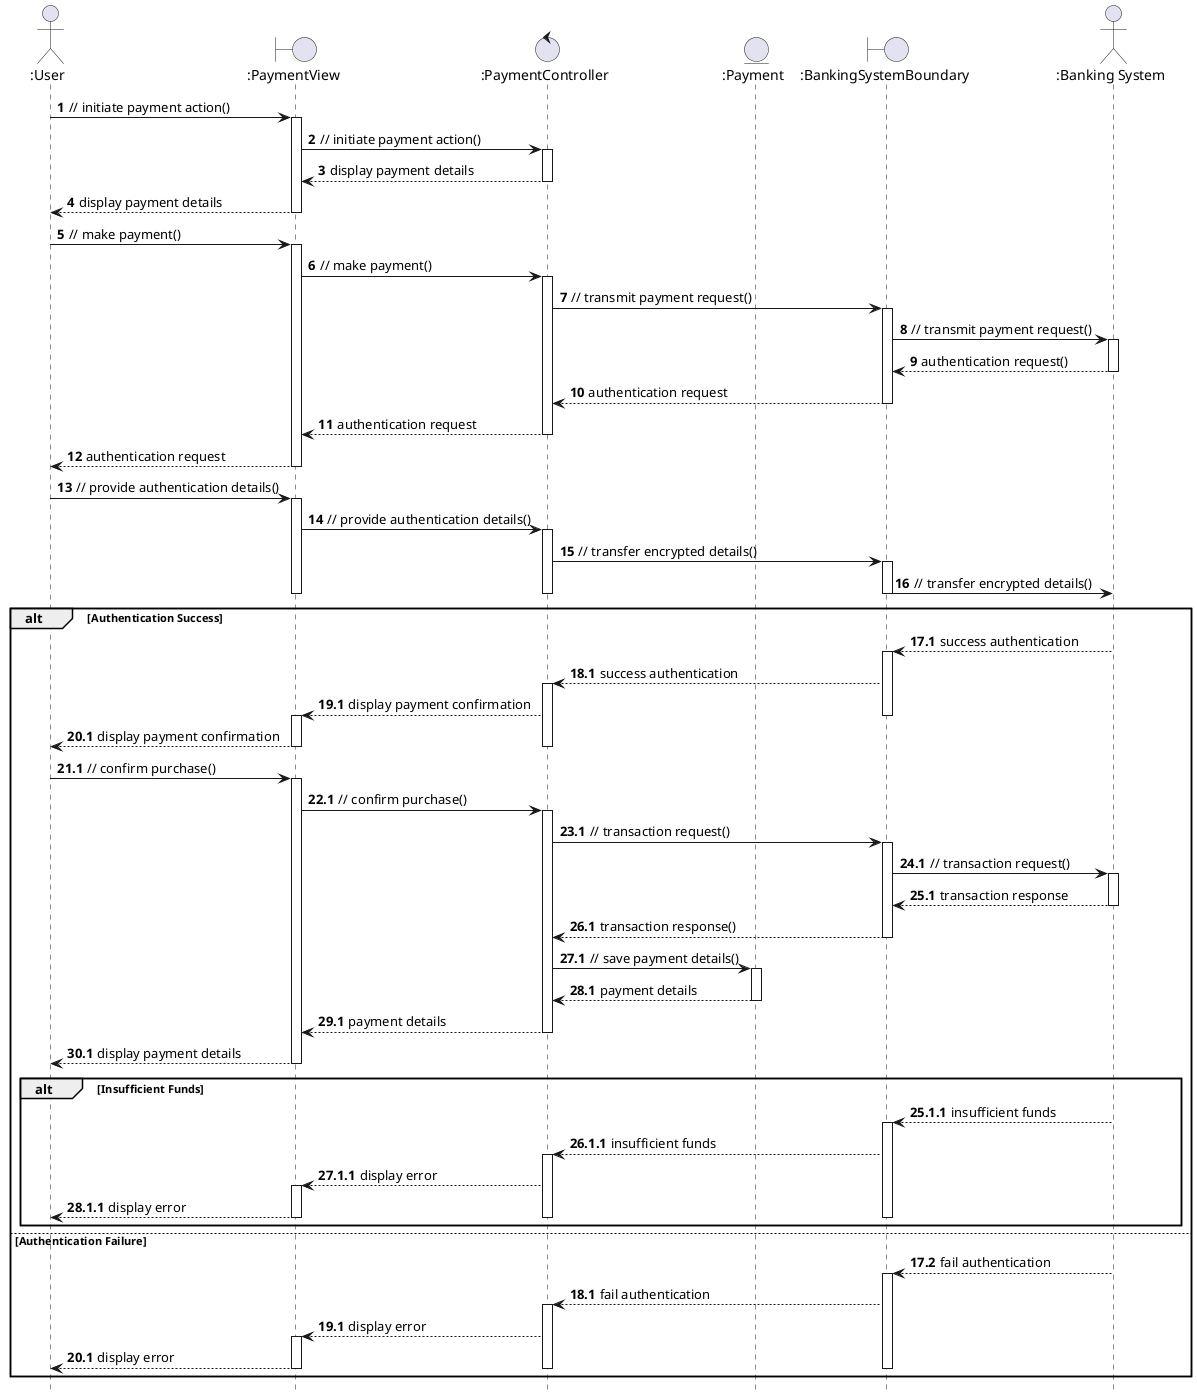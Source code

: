 @startuml
hide footbox

actor ":User" as User
boundary ":PaymentView" as PaymentView
control ":PaymentController" as PaymentController
entity ":Payment" as Payment
boundary  ":BankingSystemBoundary" as BankingSystemBoundary
actor ":Banking System" as BankingSystem

autonumber

  User -> PaymentView: // initiate payment action()
  activate PaymentView
    PaymentView -> PaymentController: // initiate payment action()
    activate PaymentController
      PaymentController --> PaymentView: display payment details
    deactivate PaymentController
    PaymentView --> User: display payment details
  deactivate PaymentView
  
  User -> PaymentView: // make payment()
  activate PaymentView
    PaymentView -> PaymentController: // make payment()
    activate PaymentController
      PaymentController ->  BankingSystemBoundary: // transmit payment request()
      activate  BankingSystemBoundary
         BankingSystemBoundary -> BankingSystem: // transmit payment request()
        activate BankingSystem
          BankingSystem -->  BankingSystemBoundary: authentication request()
        deactivate BankingSystem
        BankingSystemBoundary --> PaymentController: authentication request
      deactivate  BankingSystemBoundary
      PaymentController --> PaymentView: authentication request
    deactivate PaymentController
    PaymentView --> User: authentication request
  deactivate PaymentView
  User -> PaymentView: // provide authentication details()
  activate PaymentView
    PaymentView -> PaymentController: // provide authentication details()
    activate PaymentController
      PaymentController ->  BankingSystemBoundary: // transfer encrypted details()
      activate  BankingSystemBoundary
         BankingSystemBoundary -> BankingSystem: // transfer encrypted details()
      deactivate  BankingSystemBoundary
    deactivate PaymentController
  deactivate PaymentView

alt Authentication Success
  autonumber 17.1
    BankingSystem -->  BankingSystemBoundary: success authentication
    autonumber inc A
    activate  BankingSystemBoundary
      BankingSystemBoundary --> PaymentController: success authentication
      autonumber inc A
      activate PaymentController
        PaymentController --> PaymentView: display payment confirmation
        autonumber inc A
    deactivate  BankingSystemBoundary
        activate PaymentView
          PaymentView --> User: display payment confirmation
          autonumber inc A
      deactivate PaymentController
        deactivate PaymentView

        User -> PaymentView: // confirm purchase()
        autonumber inc A
        activate PaymentView
          PaymentView -> PaymentController: // confirm purchase()
          autonumber inc A
          activate PaymentController
            PaymentController ->  BankingSystemBoundary: // transaction request()
            autonumber inc A
            activate  BankingSystemBoundary
              BankingSystemBoundary -> BankingSystem: // transaction request()
              autonumber inc A
              activate BankingSystem
                BankingSystem -->  BankingSystemBoundary: transaction response
                autonumber inc A
              deactivate BankingSystem
              BankingSystemBoundary --> PaymentController: transaction response()
              autonumber inc A
            deactivate  BankingSystemBoundary
            PaymentController -> Payment: // save payment details()
            autonumber inc A
            activate Payment
              Payment --> PaymentController: payment details
              autonumber inc A
            deactivate Payment
            PaymentController --> PaymentView: payment details
            autonumber inc A
          deactivate PaymentController
          PaymentView --> User: display payment details
          autonumber inc A
        deactivate PaymentView

    alt Insufficient Funds
      autonumber 25.1.1
      BankingSystem -->  BankingSystemBoundary: insufficient funds
      autonumber inc A
      activate  BankingSystemBoundary
        BankingSystemBoundary --> PaymentController: insufficient funds
        autonumber inc A
        activate PaymentController
          PaymentController --> PaymentView: display error
          autonumber inc A
          activate PaymentView
            PaymentView --> User: display error
            autonumber inc A
          deactivate PaymentView
        deactivate PaymentController
      deactivate  BankingSystemBoundary
    end

else Authentication Failure
  autonumber 17.2
  BankingSystem -->  BankingSystemBoundary: fail authentication
  autonumber inc A
    activate  BankingSystemBoundary
      BankingSystemBoundary --> PaymentController: fail authentication
      autonumber inc A
      activate PaymentController
        PaymentController --> PaymentView: display error
        autonumber inc A
        activate PaymentView
          PaymentView --> User: display error
          autonumber inc A
        deactivate PaymentView
      deactivate PaymentController
    deactivate  BankingSystemBoundary
end

@enduml

